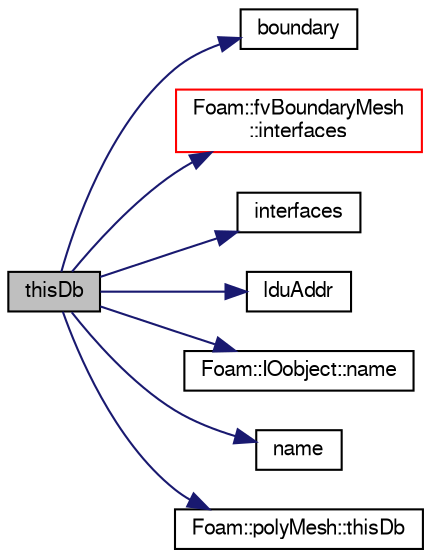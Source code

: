 digraph "thisDb"
{
  bgcolor="transparent";
  edge [fontname="FreeSans",fontsize="10",labelfontname="FreeSans",labelfontsize="10"];
  node [fontname="FreeSans",fontsize="10",shape=record];
  rankdir="LR";
  Node2960 [label="thisDb",height=0.2,width=0.4,color="black", fillcolor="grey75", style="filled", fontcolor="black"];
  Node2960 -> Node2961 [color="midnightblue",fontsize="10",style="solid",fontname="FreeSans"];
  Node2961 [label="boundary",height=0.2,width=0.4,color="black",URL="$a22766.html#a1fc8b179063cf5d6805da64ff1975126",tooltip="Return reference to boundary mesh. "];
  Node2960 -> Node2962 [color="midnightblue",fontsize="10",style="solid",fontname="FreeSans"];
  Node2962 [label="Foam::fvBoundaryMesh\l::interfaces",height=0.2,width=0.4,color="red",URL="$a22762.html#a20477f4d4a6c680f9e7b7c1cdd7fd31e",tooltip="Return a list of pointers for each patch. "];
  Node2960 -> Node2965 [color="midnightblue",fontsize="10",style="solid",fontname="FreeSans"];
  Node2965 [label="interfaces",height=0.2,width=0.4,color="black",URL="$a22766.html#a9c7fa7830073e60b4ab1696f1fff3d25",tooltip="Return a list of pointers for each patch. "];
  Node2960 -> Node2966 [color="midnightblue",fontsize="10",style="solid",fontname="FreeSans"];
  Node2966 [label="lduAddr",height=0.2,width=0.4,color="black",URL="$a22766.html#a34272ff26844ff8137cf0a5ac5c98227",tooltip="Return ldu addressing. "];
  Node2960 -> Node2967 [color="midnightblue",fontsize="10",style="solid",fontname="FreeSans"];
  Node2967 [label="Foam::IOobject::name",height=0.2,width=0.4,color="black",URL="$a26142.html#acc80e00a8ac919288fb55bd14cc88bf6",tooltip="Return name. "];
  Node2960 -> Node2968 [color="midnightblue",fontsize="10",style="solid",fontname="FreeSans"];
  Node2968 [label="name",height=0.2,width=0.4,color="black",URL="$a22766.html#acc80e00a8ac919288fb55bd14cc88bf6",tooltip="Return reference to name. "];
  Node2960 -> Node2969 [color="midnightblue",fontsize="10",style="solid",fontname="FreeSans"];
  Node2969 [label="Foam::polyMesh::thisDb",height=0.2,width=0.4,color="black",URL="$a27410.html#a5f5bc984783118ded801fa381b2a4719",tooltip="Return the object registry. "];
}
